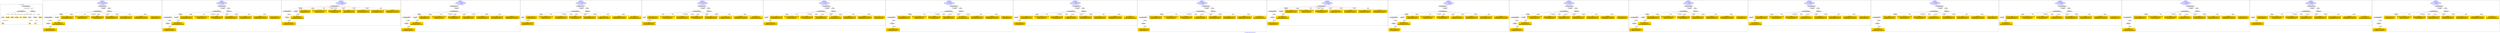 digraph n0 {
fontcolor="blue"
remincross="true"
label="s14-s-california-african-american.json"
subgraph cluster_0 {
label="1-correct model"
n2[style="filled",color="white",fillcolor="lightgray",label="CulturalHeritageObject1"];
n3[style="filled",color="white",fillcolor="lightgray",label="Person1"];
n4[shape="plaintext",style="filled",fillcolor="gold",label="dimensions"];
n5[shape="plaintext",style="filled",fillcolor="gold",label="technique"];
n6[shape="plaintext",style="filled",fillcolor="gold",label="provenance"];
n7[shape="plaintext",style="filled",fillcolor="gold",label="title"];
n8[shape="plaintext",style="filled",fillcolor="gold",label="accessionId"];
n9[style="filled",color="white",fillcolor="lightgray",label="Concept1"];
n10[style="filled",color="white",fillcolor="lightgray",label="Document1"];
n11[shape="plaintext",style="filled",fillcolor="gold",label="artist"];
n12[style="filled",color="white",fillcolor="lightgray",label="EuropeanaAggregation1"];
n13[style="filled",color="white",fillcolor="lightgray",label="WebResource1"];
n14[shape="plaintext",style="filled",fillcolor="gold",label="imageUrl"];
n15[shape="plaintext",style="filled",fillcolor="gold",label="type"];
n16[shape="plaintext",style="filled",fillcolor="gold",label="url"];
}
subgraph cluster_1 {
label="candidate 0\nlink coherence:1.0\nnode coherence:1.0\nconfidence:0.5272317292632968\nmapping score:0.6016698356803581\ncost:13.99973\n-precision:0.5-recall:0.5"
n18[style="filled",color="white",fillcolor="lightgray",label="CulturalHeritageObject1"];
n19[style="filled",color="white",fillcolor="lightgray",label="CulturalHeritageObject2"];
n20[style="filled",color="white",fillcolor="lightgray",label="Document1"];
n21[style="filled",color="white",fillcolor="lightgray",label="Document2"];
n22[style="filled",color="white",fillcolor="lightgray",label="EuropeanaAggregation1"];
n23[style="filled",color="white",fillcolor="lightgray",label="WebResource1"];
n24[shape="plaintext",style="filled",fillcolor="gold",label="artist\n[CulturalHeritageObject,description,0.263]\n[Person,nameOfThePerson,0.255]\n[CulturalHeritageObject,title,0.255]\n[CulturalHeritageObject,provenance,0.227]"];
n25[shape="plaintext",style="filled",fillcolor="gold",label="accessionId\n[CulturalHeritageObject,accessionNumber,0.778]\n[WebResource,classLink,0.219]\n[CulturalHeritageObject,title,0.001]\n[Document,classLink,0.001]"];
n26[shape="plaintext",style="filled",fillcolor="gold",label="imageUrl\n[WebResource,classLink,0.5]\n[Document,classLink,0.487]\n[CulturalHeritageObject,description,0.009]\n[Person,biographicalInformation,0.004]"];
n27[shape="plaintext",style="filled",fillcolor="gold",label="technique\n[CulturalHeritageObject,medium,0.678]\n[CulturalHeritageObject,description,0.145]\n[Person,biographicalInformation,0.096]\n[Concept,prefLabel,0.082]"];
n28[shape="plaintext",style="filled",fillcolor="gold",label="provenance\n[CulturalHeritageObject,provenance,0.704]\n[CulturalHeritageObject,title,0.114]\n[CulturalHeritageObject,description,0.108]\n[Person,biographicalInformation,0.073]"];
n29[shape="plaintext",style="filled",fillcolor="gold",label="title\n[CulturalHeritageObject,description,0.342]\n[CulturalHeritageObject,title,0.314]\n[Person,biographicalInformation,0.233]\n[CulturalHeritageObject,provenance,0.111]"];
n30[shape="plaintext",style="filled",fillcolor="gold",label="type\n[Document,classLink,0.324]\n[CulturalHeritageObject,rightsHolder,0.272]\n[WebResource,classLink,0.247]\n[CulturalHeritageObject,provenance,0.157]"];
n31[shape="plaintext",style="filled",fillcolor="gold",label="url\n[WebResource,classLink,0.52]\n[CulturalHeritageObject,extent,0.244]\n[Document,classLink,0.126]\n[CulturalHeritageObject,title,0.11]"];
n32[shape="plaintext",style="filled",fillcolor="gold",label="dimensions\n[CulturalHeritageObject,extent,0.656]\n[CulturalHeritageObject,accessionNumber,0.163]\n[CulturalHeritageObject,description,0.101]\n[CulturalHeritageObject,provenance,0.08]"];
}
subgraph cluster_2 {
label="candidate 1\nlink coherence:1.0\nnode coherence:1.0\nconfidence:0.5250021651339835\nmapping score:0.6009266476372538\ncost:13.99973\n-precision:0.57-recall:0.57"
n34[style="filled",color="white",fillcolor="lightgray",label="CulturalHeritageObject1"];
n35[style="filled",color="white",fillcolor="lightgray",label="CulturalHeritageObject2"];
n36[style="filled",color="white",fillcolor="lightgray",label="Document1"];
n37[style="filled",color="white",fillcolor="lightgray",label="Document2"];
n38[style="filled",color="white",fillcolor="lightgray",label="EuropeanaAggregation1"];
n39[style="filled",color="white",fillcolor="lightgray",label="WebResource1"];
n40[shape="plaintext",style="filled",fillcolor="gold",label="title\n[CulturalHeritageObject,description,0.342]\n[CulturalHeritageObject,title,0.314]\n[Person,biographicalInformation,0.233]\n[CulturalHeritageObject,provenance,0.111]"];
n41[shape="plaintext",style="filled",fillcolor="gold",label="accessionId\n[CulturalHeritageObject,accessionNumber,0.778]\n[WebResource,classLink,0.219]\n[CulturalHeritageObject,title,0.001]\n[Document,classLink,0.001]"];
n42[shape="plaintext",style="filled",fillcolor="gold",label="imageUrl\n[WebResource,classLink,0.5]\n[Document,classLink,0.487]\n[CulturalHeritageObject,description,0.009]\n[Person,biographicalInformation,0.004]"];
n43[shape="plaintext",style="filled",fillcolor="gold",label="technique\n[CulturalHeritageObject,medium,0.678]\n[CulturalHeritageObject,description,0.145]\n[Person,biographicalInformation,0.096]\n[Concept,prefLabel,0.082]"];
n44[shape="plaintext",style="filled",fillcolor="gold",label="provenance\n[CulturalHeritageObject,provenance,0.704]\n[CulturalHeritageObject,title,0.114]\n[CulturalHeritageObject,description,0.108]\n[Person,biographicalInformation,0.073]"];
n45[shape="plaintext",style="filled",fillcolor="gold",label="artist\n[CulturalHeritageObject,description,0.263]\n[Person,nameOfThePerson,0.255]\n[CulturalHeritageObject,title,0.255]\n[CulturalHeritageObject,provenance,0.227]"];
n46[shape="plaintext",style="filled",fillcolor="gold",label="type\n[Document,classLink,0.324]\n[CulturalHeritageObject,rightsHolder,0.272]\n[WebResource,classLink,0.247]\n[CulturalHeritageObject,provenance,0.157]"];
n47[shape="plaintext",style="filled",fillcolor="gold",label="url\n[WebResource,classLink,0.52]\n[CulturalHeritageObject,extent,0.244]\n[Document,classLink,0.126]\n[CulturalHeritageObject,title,0.11]"];
n48[shape="plaintext",style="filled",fillcolor="gold",label="dimensions\n[CulturalHeritageObject,extent,0.656]\n[CulturalHeritageObject,accessionNumber,0.163]\n[CulturalHeritageObject,description,0.101]\n[CulturalHeritageObject,provenance,0.08]"];
}
subgraph cluster_3 {
label="candidate 10\nlink coherence:1.0\nnode coherence:1.0\nconfidence:0.47861028408525935\nmapping score:0.6039812058061975\ncost:11.99995\n-precision:0.42-recall:0.36"
n50[style="filled",color="white",fillcolor="lightgray",label="CulturalHeritageObject1"];
n51[style="filled",color="white",fillcolor="lightgray",label="CulturalHeritageObject2"];
n52[style="filled",color="white",fillcolor="lightgray",label="Document1"];
n53[style="filled",color="white",fillcolor="lightgray",label="Document2"];
n54[shape="plaintext",style="filled",fillcolor="gold",label="url\n[WebResource,classLink,0.52]\n[CulturalHeritageObject,extent,0.244]\n[Document,classLink,0.126]\n[CulturalHeritageObject,title,0.11]"];
n55[shape="plaintext",style="filled",fillcolor="gold",label="accessionId\n[CulturalHeritageObject,accessionNumber,0.778]\n[WebResource,classLink,0.219]\n[CulturalHeritageObject,title,0.001]\n[Document,classLink,0.001]"];
n56[shape="plaintext",style="filled",fillcolor="gold",label="imageUrl\n[WebResource,classLink,0.5]\n[Document,classLink,0.487]\n[CulturalHeritageObject,description,0.009]\n[Person,biographicalInformation,0.004]"];
n57[shape="plaintext",style="filled",fillcolor="gold",label="technique\n[CulturalHeritageObject,medium,0.678]\n[CulturalHeritageObject,description,0.145]\n[Person,biographicalInformation,0.096]\n[Concept,prefLabel,0.082]"];
n58[shape="plaintext",style="filled",fillcolor="gold",label="artist\n[CulturalHeritageObject,description,0.263]\n[Person,nameOfThePerson,0.255]\n[CulturalHeritageObject,title,0.255]\n[CulturalHeritageObject,provenance,0.227]"];
n59[shape="plaintext",style="filled",fillcolor="gold",label="provenance\n[CulturalHeritageObject,provenance,0.704]\n[CulturalHeritageObject,title,0.114]\n[CulturalHeritageObject,description,0.108]\n[Person,biographicalInformation,0.073]"];
n60[shape="plaintext",style="filled",fillcolor="gold",label="title\n[CulturalHeritageObject,description,0.342]\n[CulturalHeritageObject,title,0.314]\n[Person,biographicalInformation,0.233]\n[CulturalHeritageObject,provenance,0.111]"];
n61[shape="plaintext",style="filled",fillcolor="gold",label="type\n[Document,classLink,0.324]\n[CulturalHeritageObject,rightsHolder,0.272]\n[WebResource,classLink,0.247]\n[CulturalHeritageObject,provenance,0.157]"];
n62[shape="plaintext",style="filled",fillcolor="gold",label="dimensions\n[CulturalHeritageObject,extent,0.656]\n[CulturalHeritageObject,accessionNumber,0.163]\n[CulturalHeritageObject,description,0.101]\n[CulturalHeritageObject,provenance,0.08]"];
}
subgraph cluster_4 {
label="candidate 11\nlink coherence:1.0\nnode coherence:1.0\nconfidence:0.47861028408525935\nmapping score:0.6039812058061975\ncost:12.99984\n-precision:0.46-recall:0.43"
n64[style="filled",color="white",fillcolor="lightgray",label="CulturalHeritageObject1"];
n65[style="filled",color="white",fillcolor="lightgray",label="CulturalHeritageObject2"];
n66[style="filled",color="white",fillcolor="lightgray",label="Document1"];
n67[style="filled",color="white",fillcolor="lightgray",label="Document2"];
n68[style="filled",color="white",fillcolor="lightgray",label="EuropeanaAggregation1"];
n69[shape="plaintext",style="filled",fillcolor="gold",label="url\n[WebResource,classLink,0.52]\n[CulturalHeritageObject,extent,0.244]\n[Document,classLink,0.126]\n[CulturalHeritageObject,title,0.11]"];
n70[shape="plaintext",style="filled",fillcolor="gold",label="accessionId\n[CulturalHeritageObject,accessionNumber,0.778]\n[WebResource,classLink,0.219]\n[CulturalHeritageObject,title,0.001]\n[Document,classLink,0.001]"];
n71[shape="plaintext",style="filled",fillcolor="gold",label="imageUrl\n[WebResource,classLink,0.5]\n[Document,classLink,0.487]\n[CulturalHeritageObject,description,0.009]\n[Person,biographicalInformation,0.004]"];
n72[shape="plaintext",style="filled",fillcolor="gold",label="technique\n[CulturalHeritageObject,medium,0.678]\n[CulturalHeritageObject,description,0.145]\n[Person,biographicalInformation,0.096]\n[Concept,prefLabel,0.082]"];
n73[shape="plaintext",style="filled",fillcolor="gold",label="artist\n[CulturalHeritageObject,description,0.263]\n[Person,nameOfThePerson,0.255]\n[CulturalHeritageObject,title,0.255]\n[CulturalHeritageObject,provenance,0.227]"];
n74[shape="plaintext",style="filled",fillcolor="gold",label="provenance\n[CulturalHeritageObject,provenance,0.704]\n[CulturalHeritageObject,title,0.114]\n[CulturalHeritageObject,description,0.108]\n[Person,biographicalInformation,0.073]"];
n75[shape="plaintext",style="filled",fillcolor="gold",label="title\n[CulturalHeritageObject,description,0.342]\n[CulturalHeritageObject,title,0.314]\n[Person,biographicalInformation,0.233]\n[CulturalHeritageObject,provenance,0.111]"];
n76[shape="plaintext",style="filled",fillcolor="gold",label="type\n[Document,classLink,0.324]\n[CulturalHeritageObject,rightsHolder,0.272]\n[WebResource,classLink,0.247]\n[CulturalHeritageObject,provenance,0.157]"];
n77[shape="plaintext",style="filled",fillcolor="gold",label="dimensions\n[CulturalHeritageObject,extent,0.656]\n[CulturalHeritageObject,accessionNumber,0.163]\n[CulturalHeritageObject,description,0.101]\n[CulturalHeritageObject,provenance,0.08]"];
}
subgraph cluster_5 {
label="candidate 12\nlink coherence:1.0\nnode coherence:1.0\nconfidence:0.477378196915068\nmapping score:0.6035705100828005\ncost:11.99964\n-precision:0.75-recall:0.64"
n79[style="filled",color="white",fillcolor="lightgray",label="CulturalHeritageObject1"];
n80[style="filled",color="white",fillcolor="lightgray",label="Person1"];
n81[style="filled",color="white",fillcolor="lightgray",label="EuropeanaAggregation1"];
n82[style="filled",color="white",fillcolor="lightgray",label="WebResource1"];
n83[shape="plaintext",style="filled",fillcolor="gold",label="url\n[WebResource,classLink,0.52]\n[CulturalHeritageObject,extent,0.244]\n[Document,classLink,0.126]\n[CulturalHeritageObject,title,0.11]"];
n84[shape="plaintext",style="filled",fillcolor="gold",label="artist\n[CulturalHeritageObject,description,0.263]\n[Person,nameOfThePerson,0.255]\n[CulturalHeritageObject,title,0.255]\n[CulturalHeritageObject,provenance,0.227]"];
n85[shape="plaintext",style="filled",fillcolor="gold",label="accessionId\n[CulturalHeritageObject,accessionNumber,0.778]\n[WebResource,classLink,0.219]\n[CulturalHeritageObject,title,0.001]\n[Document,classLink,0.001]"];
n86[shape="plaintext",style="filled",fillcolor="gold",label="provenance\n[CulturalHeritageObject,provenance,0.704]\n[CulturalHeritageObject,title,0.114]\n[CulturalHeritageObject,description,0.108]\n[Person,biographicalInformation,0.073]"];
n87[shape="plaintext",style="filled",fillcolor="gold",label="technique\n[CulturalHeritageObject,medium,0.678]\n[CulturalHeritageObject,description,0.145]\n[Person,biographicalInformation,0.096]\n[Concept,prefLabel,0.082]"];
n88[shape="plaintext",style="filled",fillcolor="gold",label="title\n[CulturalHeritageObject,description,0.342]\n[CulturalHeritageObject,title,0.314]\n[Person,biographicalInformation,0.233]\n[CulturalHeritageObject,provenance,0.111]"];
n89[shape="plaintext",style="filled",fillcolor="gold",label="type\n[Document,classLink,0.324]\n[CulturalHeritageObject,rightsHolder,0.272]\n[WebResource,classLink,0.247]\n[CulturalHeritageObject,provenance,0.157]"];
n90[shape="plaintext",style="filled",fillcolor="gold",label="imageUrl\n[WebResource,classLink,0.5]\n[Document,classLink,0.487]\n[CulturalHeritageObject,description,0.009]\n[Person,biographicalInformation,0.004]"];
n91[shape="plaintext",style="filled",fillcolor="gold",label="dimensions\n[CulturalHeritageObject,extent,0.656]\n[CulturalHeritageObject,accessionNumber,0.163]\n[CulturalHeritageObject,description,0.101]\n[CulturalHeritageObject,provenance,0.08]"];
}
subgraph cluster_6 {
label="candidate 13\nlink coherence:1.0\nnode coherence:1.0\nconfidence:0.477378196915068\nmapping score:0.6035705100828005\ncost:11.99978\n-precision:0.67-recall:0.57"
n93[style="filled",color="white",fillcolor="lightgray",label="CulturalHeritageObject1"];
n94[style="filled",color="white",fillcolor="lightgray",label="Person2"];
n95[style="filled",color="white",fillcolor="lightgray",label="EuropeanaAggregation1"];
n96[style="filled",color="white",fillcolor="lightgray",label="WebResource1"];
n97[shape="plaintext",style="filled",fillcolor="gold",label="url\n[WebResource,classLink,0.52]\n[CulturalHeritageObject,extent,0.244]\n[Document,classLink,0.126]\n[CulturalHeritageObject,title,0.11]"];
n98[shape="plaintext",style="filled",fillcolor="gold",label="accessionId\n[CulturalHeritageObject,accessionNumber,0.778]\n[WebResource,classLink,0.219]\n[CulturalHeritageObject,title,0.001]\n[Document,classLink,0.001]"];
n99[shape="plaintext",style="filled",fillcolor="gold",label="provenance\n[CulturalHeritageObject,provenance,0.704]\n[CulturalHeritageObject,title,0.114]\n[CulturalHeritageObject,description,0.108]\n[Person,biographicalInformation,0.073]"];
n100[shape="plaintext",style="filled",fillcolor="gold",label="technique\n[CulturalHeritageObject,medium,0.678]\n[CulturalHeritageObject,description,0.145]\n[Person,biographicalInformation,0.096]\n[Concept,prefLabel,0.082]"];
n101[shape="plaintext",style="filled",fillcolor="gold",label="artist\n[CulturalHeritageObject,description,0.263]\n[Person,nameOfThePerson,0.255]\n[CulturalHeritageObject,title,0.255]\n[CulturalHeritageObject,provenance,0.227]"];
n102[shape="plaintext",style="filled",fillcolor="gold",label="title\n[CulturalHeritageObject,description,0.342]\n[CulturalHeritageObject,title,0.314]\n[Person,biographicalInformation,0.233]\n[CulturalHeritageObject,provenance,0.111]"];
n103[shape="plaintext",style="filled",fillcolor="gold",label="type\n[Document,classLink,0.324]\n[CulturalHeritageObject,rightsHolder,0.272]\n[WebResource,classLink,0.247]\n[CulturalHeritageObject,provenance,0.157]"];
n104[shape="plaintext",style="filled",fillcolor="gold",label="imageUrl\n[WebResource,classLink,0.5]\n[Document,classLink,0.487]\n[CulturalHeritageObject,description,0.009]\n[Person,biographicalInformation,0.004]"];
n105[shape="plaintext",style="filled",fillcolor="gold",label="dimensions\n[CulturalHeritageObject,extent,0.656]\n[CulturalHeritageObject,accessionNumber,0.163]\n[CulturalHeritageObject,description,0.101]\n[CulturalHeritageObject,provenance,0.08]"];
}
subgraph cluster_7 {
label="candidate 14\nlink coherence:1.0\nnode coherence:1.0\nconfidence:0.46781522046203716\nmapping score:0.6003828512651235\ncost:11.99976\n-precision:0.67-recall:0.57"
n107[style="filled",color="white",fillcolor="lightgray",label="CulturalHeritageObject1"];
n108[style="filled",color="white",fillcolor="lightgray",label="Document1"];
n109[style="filled",color="white",fillcolor="lightgray",label="EuropeanaAggregation1"];
n110[style="filled",color="white",fillcolor="lightgray",label="WebResource1"];
n111[shape="plaintext",style="filled",fillcolor="gold",label="title\n[CulturalHeritageObject,description,0.342]\n[CulturalHeritageObject,title,0.314]\n[Person,biographicalInformation,0.233]\n[CulturalHeritageObject,provenance,0.111]"];
n112[shape="plaintext",style="filled",fillcolor="gold",label="accessionId\n[CulturalHeritageObject,accessionNumber,0.778]\n[WebResource,classLink,0.219]\n[CulturalHeritageObject,title,0.001]\n[Document,classLink,0.001]"];
n113[shape="plaintext",style="filled",fillcolor="gold",label="technique\n[CulturalHeritageObject,medium,0.678]\n[CulturalHeritageObject,description,0.145]\n[Person,biographicalInformation,0.096]\n[Concept,prefLabel,0.082]"];
n114[shape="plaintext",style="filled",fillcolor="gold",label="artist\n[CulturalHeritageObject,description,0.263]\n[Person,nameOfThePerson,0.255]\n[CulturalHeritageObject,title,0.255]\n[CulturalHeritageObject,provenance,0.227]"];
n115[shape="plaintext",style="filled",fillcolor="gold",label="type\n[Document,classLink,0.324]\n[CulturalHeritageObject,rightsHolder,0.272]\n[WebResource,classLink,0.247]\n[CulturalHeritageObject,provenance,0.157]"];
n116[shape="plaintext",style="filled",fillcolor="gold",label="imageUrl\n[WebResource,classLink,0.5]\n[Document,classLink,0.487]\n[CulturalHeritageObject,description,0.009]\n[Person,biographicalInformation,0.004]"];
n117[shape="plaintext",style="filled",fillcolor="gold",label="provenance\n[CulturalHeritageObject,provenance,0.704]\n[CulturalHeritageObject,title,0.114]\n[CulturalHeritageObject,description,0.108]\n[Person,biographicalInformation,0.073]"];
n118[shape="plaintext",style="filled",fillcolor="gold",label="url\n[WebResource,classLink,0.52]\n[CulturalHeritageObject,extent,0.244]\n[Document,classLink,0.126]\n[CulturalHeritageObject,title,0.11]"];
n119[shape="plaintext",style="filled",fillcolor="gold",label="dimensions\n[CulturalHeritageObject,extent,0.656]\n[CulturalHeritageObject,accessionNumber,0.163]\n[CulturalHeritageObject,description,0.101]\n[CulturalHeritageObject,provenance,0.08]"];
}
subgraph cluster_8 {
label="candidate 15\nlink coherence:1.0\nnode coherence:1.0\nconfidence:0.46781522046203716\nmapping score:0.6003828512651235\ncost:12.99975\n-precision:0.54-recall:0.5"
n121[style="filled",color="white",fillcolor="lightgray",label="CulturalHeritageObject1"];
n122[style="filled",color="white",fillcolor="lightgray",label="CulturalHeritageObject2"];
n123[style="filled",color="white",fillcolor="lightgray",label="Document2"];
n124[style="filled",color="white",fillcolor="lightgray",label="EuropeanaAggregation1"];
n125[style="filled",color="white",fillcolor="lightgray",label="WebResource1"];
n126[shape="plaintext",style="filled",fillcolor="gold",label="title\n[CulturalHeritageObject,description,0.342]\n[CulturalHeritageObject,title,0.314]\n[Person,biographicalInformation,0.233]\n[CulturalHeritageObject,provenance,0.111]"];
n127[shape="plaintext",style="filled",fillcolor="gold",label="accessionId\n[CulturalHeritageObject,accessionNumber,0.778]\n[WebResource,classLink,0.219]\n[CulturalHeritageObject,title,0.001]\n[Document,classLink,0.001]"];
n128[shape="plaintext",style="filled",fillcolor="gold",label="technique\n[CulturalHeritageObject,medium,0.678]\n[CulturalHeritageObject,description,0.145]\n[Person,biographicalInformation,0.096]\n[Concept,prefLabel,0.082]"];
n129[shape="plaintext",style="filled",fillcolor="gold",label="artist\n[CulturalHeritageObject,description,0.263]\n[Person,nameOfThePerson,0.255]\n[CulturalHeritageObject,title,0.255]\n[CulturalHeritageObject,provenance,0.227]"];
n130[shape="plaintext",style="filled",fillcolor="gold",label="imageUrl\n[WebResource,classLink,0.5]\n[Document,classLink,0.487]\n[CulturalHeritageObject,description,0.009]\n[Person,biographicalInformation,0.004]"];
n131[shape="plaintext",style="filled",fillcolor="gold",label="provenance\n[CulturalHeritageObject,provenance,0.704]\n[CulturalHeritageObject,title,0.114]\n[CulturalHeritageObject,description,0.108]\n[Person,biographicalInformation,0.073]"];
n132[shape="plaintext",style="filled",fillcolor="gold",label="type\n[Document,classLink,0.324]\n[CulturalHeritageObject,rightsHolder,0.272]\n[WebResource,classLink,0.247]\n[CulturalHeritageObject,provenance,0.157]"];
n133[shape="plaintext",style="filled",fillcolor="gold",label="url\n[WebResource,classLink,0.52]\n[CulturalHeritageObject,extent,0.244]\n[Document,classLink,0.126]\n[CulturalHeritageObject,title,0.11]"];
n134[shape="plaintext",style="filled",fillcolor="gold",label="dimensions\n[CulturalHeritageObject,extent,0.656]\n[CulturalHeritageObject,accessionNumber,0.163]\n[CulturalHeritageObject,description,0.101]\n[CulturalHeritageObject,provenance,0.08]"];
}
subgraph cluster_9 {
label="candidate 16\nlink coherence:1.0\nnode coherence:1.0\nconfidence:0.46637337643125953\nmapping score:0.5999022365881975\ncost:11.99976\n-precision:0.75-recall:0.64"
n136[style="filled",color="white",fillcolor="lightgray",label="CulturalHeritageObject1"];
n137[style="filled",color="white",fillcolor="lightgray",label="Document1"];
n138[style="filled",color="white",fillcolor="lightgray",label="EuropeanaAggregation1"];
n139[style="filled",color="white",fillcolor="lightgray",label="WebResource1"];
n140[shape="plaintext",style="filled",fillcolor="gold",label="artist\n[CulturalHeritageObject,description,0.263]\n[Person,nameOfThePerson,0.255]\n[CulturalHeritageObject,title,0.255]\n[CulturalHeritageObject,provenance,0.227]"];
n141[shape="plaintext",style="filled",fillcolor="gold",label="accessionId\n[CulturalHeritageObject,accessionNumber,0.778]\n[WebResource,classLink,0.219]\n[CulturalHeritageObject,title,0.001]\n[Document,classLink,0.001]"];
n142[shape="plaintext",style="filled",fillcolor="gold",label="url\n[WebResource,classLink,0.52]\n[CulturalHeritageObject,extent,0.244]\n[Document,classLink,0.126]\n[CulturalHeritageObject,title,0.11]"];
n143[shape="plaintext",style="filled",fillcolor="gold",label="technique\n[CulturalHeritageObject,medium,0.678]\n[CulturalHeritageObject,description,0.145]\n[Person,biographicalInformation,0.096]\n[Concept,prefLabel,0.082]"];
n144[shape="plaintext",style="filled",fillcolor="gold",label="type\n[Document,classLink,0.324]\n[CulturalHeritageObject,rightsHolder,0.272]\n[WebResource,classLink,0.247]\n[CulturalHeritageObject,provenance,0.157]"];
n145[shape="plaintext",style="filled",fillcolor="gold",label="provenance\n[CulturalHeritageObject,provenance,0.704]\n[CulturalHeritageObject,title,0.114]\n[CulturalHeritageObject,description,0.108]\n[Person,biographicalInformation,0.073]"];
n146[shape="plaintext",style="filled",fillcolor="gold",label="title\n[CulturalHeritageObject,description,0.342]\n[CulturalHeritageObject,title,0.314]\n[Person,biographicalInformation,0.233]\n[CulturalHeritageObject,provenance,0.111]"];
n147[shape="plaintext",style="filled",fillcolor="gold",label="imageUrl\n[WebResource,classLink,0.5]\n[Document,classLink,0.487]\n[CulturalHeritageObject,description,0.009]\n[Person,biographicalInformation,0.004]"];
n148[shape="plaintext",style="filled",fillcolor="gold",label="dimensions\n[CulturalHeritageObject,extent,0.656]\n[CulturalHeritageObject,accessionNumber,0.163]\n[CulturalHeritageObject,description,0.101]\n[CulturalHeritageObject,provenance,0.08]"];
}
subgraph cluster_10 {
label="candidate 17\nlink coherence:1.0\nnode coherence:1.0\nconfidence:0.46637337643125953\nmapping score:0.5999022365881975\ncost:12.99975\n-precision:0.62-recall:0.57"
n150[style="filled",color="white",fillcolor="lightgray",label="CulturalHeritageObject1"];
n151[style="filled",color="white",fillcolor="lightgray",label="CulturalHeritageObject2"];
n152[style="filled",color="white",fillcolor="lightgray",label="Document2"];
n153[style="filled",color="white",fillcolor="lightgray",label="EuropeanaAggregation1"];
n154[style="filled",color="white",fillcolor="lightgray",label="WebResource1"];
n155[shape="plaintext",style="filled",fillcolor="gold",label="artist\n[CulturalHeritageObject,description,0.263]\n[Person,nameOfThePerson,0.255]\n[CulturalHeritageObject,title,0.255]\n[CulturalHeritageObject,provenance,0.227]"];
n156[shape="plaintext",style="filled",fillcolor="gold",label="accessionId\n[CulturalHeritageObject,accessionNumber,0.778]\n[WebResource,classLink,0.219]\n[CulturalHeritageObject,title,0.001]\n[Document,classLink,0.001]"];
n157[shape="plaintext",style="filled",fillcolor="gold",label="technique\n[CulturalHeritageObject,medium,0.678]\n[CulturalHeritageObject,description,0.145]\n[Person,biographicalInformation,0.096]\n[Concept,prefLabel,0.082]"];
n158[shape="plaintext",style="filled",fillcolor="gold",label="type\n[Document,classLink,0.324]\n[CulturalHeritageObject,rightsHolder,0.272]\n[WebResource,classLink,0.247]\n[CulturalHeritageObject,provenance,0.157]"];
n159[shape="plaintext",style="filled",fillcolor="gold",label="provenance\n[CulturalHeritageObject,provenance,0.704]\n[CulturalHeritageObject,title,0.114]\n[CulturalHeritageObject,description,0.108]\n[Person,biographicalInformation,0.073]"];
n160[shape="plaintext",style="filled",fillcolor="gold",label="title\n[CulturalHeritageObject,description,0.342]\n[CulturalHeritageObject,title,0.314]\n[Person,biographicalInformation,0.233]\n[CulturalHeritageObject,provenance,0.111]"];
n161[shape="plaintext",style="filled",fillcolor="gold",label="url\n[WebResource,classLink,0.52]\n[CulturalHeritageObject,extent,0.244]\n[Document,classLink,0.126]\n[CulturalHeritageObject,title,0.11]"];
n162[shape="plaintext",style="filled",fillcolor="gold",label="imageUrl\n[WebResource,classLink,0.5]\n[Document,classLink,0.487]\n[CulturalHeritageObject,description,0.009]\n[Person,biographicalInformation,0.004]"];
n163[shape="plaintext",style="filled",fillcolor="gold",label="dimensions\n[CulturalHeritageObject,extent,0.656]\n[CulturalHeritageObject,accessionNumber,0.163]\n[CulturalHeritageObject,description,0.101]\n[CulturalHeritageObject,provenance,0.08]"];
}
subgraph cluster_11 {
label="candidate 18\nlink coherence:1.0\nnode coherence:1.0\nconfidence:0.4649276816601421\nmapping score:0.5994203383311584\ncost:11.99995\n-precision:0.42-recall:0.36"
n165[style="filled",color="white",fillcolor="lightgray",label="CulturalHeritageObject1"];
n166[style="filled",color="white",fillcolor="lightgray",label="CulturalHeritageObject2"];
n167[style="filled",color="white",fillcolor="lightgray",label="Document1"];
n168[style="filled",color="white",fillcolor="lightgray",label="Document2"];
n169[shape="plaintext",style="filled",fillcolor="gold",label="artist\n[CulturalHeritageObject,description,0.263]\n[Person,nameOfThePerson,0.255]\n[CulturalHeritageObject,title,0.255]\n[CulturalHeritageObject,provenance,0.227]"];
n170[shape="plaintext",style="filled",fillcolor="gold",label="accessionId\n[CulturalHeritageObject,accessionNumber,0.778]\n[WebResource,classLink,0.219]\n[CulturalHeritageObject,title,0.001]\n[Document,classLink,0.001]"];
n171[shape="plaintext",style="filled",fillcolor="gold",label="imageUrl\n[WebResource,classLink,0.5]\n[Document,classLink,0.487]\n[CulturalHeritageObject,description,0.009]\n[Person,biographicalInformation,0.004]"];
n172[shape="plaintext",style="filled",fillcolor="gold",label="technique\n[CulturalHeritageObject,medium,0.678]\n[CulturalHeritageObject,description,0.145]\n[Person,biographicalInformation,0.096]\n[Concept,prefLabel,0.082]"];
n173[shape="plaintext",style="filled",fillcolor="gold",label="type\n[Document,classLink,0.324]\n[CulturalHeritageObject,rightsHolder,0.272]\n[WebResource,classLink,0.247]\n[CulturalHeritageObject,provenance,0.157]"];
n174[shape="plaintext",style="filled",fillcolor="gold",label="provenance\n[CulturalHeritageObject,provenance,0.704]\n[CulturalHeritageObject,title,0.114]\n[CulturalHeritageObject,description,0.108]\n[Person,biographicalInformation,0.073]"];
n175[shape="plaintext",style="filled",fillcolor="gold",label="title\n[CulturalHeritageObject,description,0.342]\n[CulturalHeritageObject,title,0.314]\n[Person,biographicalInformation,0.233]\n[CulturalHeritageObject,provenance,0.111]"];
n176[shape="plaintext",style="filled",fillcolor="gold",label="url\n[WebResource,classLink,0.52]\n[CulturalHeritageObject,extent,0.244]\n[Document,classLink,0.126]\n[CulturalHeritageObject,title,0.11]"];
n177[shape="plaintext",style="filled",fillcolor="gold",label="dimensions\n[CulturalHeritageObject,extent,0.656]\n[CulturalHeritageObject,accessionNumber,0.163]\n[CulturalHeritageObject,description,0.101]\n[CulturalHeritageObject,provenance,0.08]"];
}
subgraph cluster_12 {
label="candidate 19\nlink coherence:1.0\nnode coherence:1.0\nconfidence:0.4649276816601421\nmapping score:0.5994203383311584\ncost:12.99984\n-precision:0.46-recall:0.43"
n179[style="filled",color="white",fillcolor="lightgray",label="CulturalHeritageObject1"];
n180[style="filled",color="white",fillcolor="lightgray",label="CulturalHeritageObject2"];
n181[style="filled",color="white",fillcolor="lightgray",label="Document1"];
n182[style="filled",color="white",fillcolor="lightgray",label="Document2"];
n183[style="filled",color="white",fillcolor="lightgray",label="EuropeanaAggregation1"];
n184[shape="plaintext",style="filled",fillcolor="gold",label="artist\n[CulturalHeritageObject,description,0.263]\n[Person,nameOfThePerson,0.255]\n[CulturalHeritageObject,title,0.255]\n[CulturalHeritageObject,provenance,0.227]"];
n185[shape="plaintext",style="filled",fillcolor="gold",label="accessionId\n[CulturalHeritageObject,accessionNumber,0.778]\n[WebResource,classLink,0.219]\n[CulturalHeritageObject,title,0.001]\n[Document,classLink,0.001]"];
n186[shape="plaintext",style="filled",fillcolor="gold",label="imageUrl\n[WebResource,classLink,0.5]\n[Document,classLink,0.487]\n[CulturalHeritageObject,description,0.009]\n[Person,biographicalInformation,0.004]"];
n187[shape="plaintext",style="filled",fillcolor="gold",label="technique\n[CulturalHeritageObject,medium,0.678]\n[CulturalHeritageObject,description,0.145]\n[Person,biographicalInformation,0.096]\n[Concept,prefLabel,0.082]"];
n188[shape="plaintext",style="filled",fillcolor="gold",label="type\n[Document,classLink,0.324]\n[CulturalHeritageObject,rightsHolder,0.272]\n[WebResource,classLink,0.247]\n[CulturalHeritageObject,provenance,0.157]"];
n189[shape="plaintext",style="filled",fillcolor="gold",label="provenance\n[CulturalHeritageObject,provenance,0.704]\n[CulturalHeritageObject,title,0.114]\n[CulturalHeritageObject,description,0.108]\n[Person,biographicalInformation,0.073]"];
n190[shape="plaintext",style="filled",fillcolor="gold",label="title\n[CulturalHeritageObject,description,0.342]\n[CulturalHeritageObject,title,0.314]\n[Person,biographicalInformation,0.233]\n[CulturalHeritageObject,provenance,0.111]"];
n191[shape="plaintext",style="filled",fillcolor="gold",label="url\n[WebResource,classLink,0.52]\n[CulturalHeritageObject,extent,0.244]\n[Document,classLink,0.126]\n[CulturalHeritageObject,title,0.11]"];
n192[shape="plaintext",style="filled",fillcolor="gold",label="dimensions\n[CulturalHeritageObject,extent,0.656]\n[CulturalHeritageObject,accessionNumber,0.163]\n[CulturalHeritageObject,description,0.101]\n[CulturalHeritageObject,provenance,0.08]"];
}
subgraph cluster_13 {
label="candidate 2\nlink coherence:1.0\nnode coherence:1.0\nconfidence:0.5241125229262052\nmapping score:0.6006301002346609\ncost:13.99973\n-precision:0.5-recall:0.5"
n194[style="filled",color="white",fillcolor="lightgray",label="CulturalHeritageObject1"];
n195[style="filled",color="white",fillcolor="lightgray",label="CulturalHeritageObject2"];
n196[style="filled",color="white",fillcolor="lightgray",label="Document1"];
n197[style="filled",color="white",fillcolor="lightgray",label="Document2"];
n198[style="filled",color="white",fillcolor="lightgray",label="EuropeanaAggregation1"];
n199[style="filled",color="white",fillcolor="lightgray",label="WebResource1"];
n200[shape="plaintext",style="filled",fillcolor="gold",label="accessionId\n[CulturalHeritageObject,accessionNumber,0.778]\n[WebResource,classLink,0.219]\n[CulturalHeritageObject,title,0.001]\n[Document,classLink,0.001]"];
n201[shape="plaintext",style="filled",fillcolor="gold",label="imageUrl\n[WebResource,classLink,0.5]\n[Document,classLink,0.487]\n[CulturalHeritageObject,description,0.009]\n[Person,biographicalInformation,0.004]"];
n202[shape="plaintext",style="filled",fillcolor="gold",label="technique\n[CulturalHeritageObject,medium,0.678]\n[CulturalHeritageObject,description,0.145]\n[Person,biographicalInformation,0.096]\n[Concept,prefLabel,0.082]"];
n203[shape="plaintext",style="filled",fillcolor="gold",label="artist\n[CulturalHeritageObject,description,0.263]\n[Person,nameOfThePerson,0.255]\n[CulturalHeritageObject,title,0.255]\n[CulturalHeritageObject,provenance,0.227]"];
n204[shape="plaintext",style="filled",fillcolor="gold",label="provenance\n[CulturalHeritageObject,provenance,0.704]\n[CulturalHeritageObject,title,0.114]\n[CulturalHeritageObject,description,0.108]\n[Person,biographicalInformation,0.073]"];
n205[shape="plaintext",style="filled",fillcolor="gold",label="title\n[CulturalHeritageObject,description,0.342]\n[CulturalHeritageObject,title,0.314]\n[Person,biographicalInformation,0.233]\n[CulturalHeritageObject,provenance,0.111]"];
n206[shape="plaintext",style="filled",fillcolor="gold",label="type\n[Document,classLink,0.324]\n[CulturalHeritageObject,rightsHolder,0.272]\n[WebResource,classLink,0.247]\n[CulturalHeritageObject,provenance,0.157]"];
n207[shape="plaintext",style="filled",fillcolor="gold",label="url\n[WebResource,classLink,0.52]\n[CulturalHeritageObject,extent,0.244]\n[Document,classLink,0.126]\n[CulturalHeritageObject,title,0.11]"];
n208[shape="plaintext",style="filled",fillcolor="gold",label="dimensions\n[CulturalHeritageObject,extent,0.656]\n[CulturalHeritageObject,accessionNumber,0.163]\n[CulturalHeritageObject,description,0.101]\n[CulturalHeritageObject,provenance,0.08]"];
}
subgraph cluster_14 {
label="candidate 3\nlink coherence:1.0\nnode coherence:1.0\nconfidence:0.521000682158989\nmapping score:0.5995928199789223\ncost:13.99973\n-precision:0.57-recall:0.57"
n210[style="filled",color="white",fillcolor="lightgray",label="CulturalHeritageObject1"];
n211[style="filled",color="white",fillcolor="lightgray",label="CulturalHeritageObject2"];
n212[style="filled",color="white",fillcolor="lightgray",label="Document1"];
n213[style="filled",color="white",fillcolor="lightgray",label="Document2"];
n214[style="filled",color="white",fillcolor="lightgray",label="EuropeanaAggregation1"];
n215[style="filled",color="white",fillcolor="lightgray",label="WebResource1"];
n216[shape="plaintext",style="filled",fillcolor="gold",label="title\n[CulturalHeritageObject,description,0.342]\n[CulturalHeritageObject,title,0.314]\n[Person,biographicalInformation,0.233]\n[CulturalHeritageObject,provenance,0.111]"];
n217[shape="plaintext",style="filled",fillcolor="gold",label="accessionId\n[CulturalHeritageObject,accessionNumber,0.778]\n[WebResource,classLink,0.219]\n[CulturalHeritageObject,title,0.001]\n[Document,classLink,0.001]"];
n218[shape="plaintext",style="filled",fillcolor="gold",label="imageUrl\n[WebResource,classLink,0.5]\n[Document,classLink,0.487]\n[CulturalHeritageObject,description,0.009]\n[Person,biographicalInformation,0.004]"];
n219[shape="plaintext",style="filled",fillcolor="gold",label="technique\n[CulturalHeritageObject,medium,0.678]\n[CulturalHeritageObject,description,0.145]\n[Person,biographicalInformation,0.096]\n[Concept,prefLabel,0.082]"];
n220[shape="plaintext",style="filled",fillcolor="gold",label="artist\n[CulturalHeritageObject,description,0.263]\n[Person,nameOfThePerson,0.255]\n[CulturalHeritageObject,title,0.255]\n[CulturalHeritageObject,provenance,0.227]"];
n221[shape="plaintext",style="filled",fillcolor="gold",label="provenance\n[CulturalHeritageObject,provenance,0.704]\n[CulturalHeritageObject,title,0.114]\n[CulturalHeritageObject,description,0.108]\n[Person,biographicalInformation,0.073]"];
n222[shape="plaintext",style="filled",fillcolor="gold",label="type\n[Document,classLink,0.324]\n[CulturalHeritageObject,rightsHolder,0.272]\n[WebResource,classLink,0.247]\n[CulturalHeritageObject,provenance,0.157]"];
n223[shape="plaintext",style="filled",fillcolor="gold",label="url\n[WebResource,classLink,0.52]\n[CulturalHeritageObject,extent,0.244]\n[Document,classLink,0.126]\n[CulturalHeritageObject,title,0.11]"];
n224[shape="plaintext",style="filled",fillcolor="gold",label="dimensions\n[CulturalHeritageObject,extent,0.656]\n[CulturalHeritageObject,accessionNumber,0.163]\n[CulturalHeritageObject,description,0.101]\n[CulturalHeritageObject,provenance,0.08]"];
}
subgraph cluster_15 {
label="candidate 4\nlink coherence:1.0\nnode coherence:1.0\nconfidence:0.5086764696893468\nmapping score:0.6140032676742267\ncost:11.99976\n-precision:0.58-recall:0.5"
n226[style="filled",color="white",fillcolor="lightgray",label="CulturalHeritageObject1"];
n227[style="filled",color="white",fillcolor="lightgray",label="Document1"];
n228[style="filled",color="white",fillcolor="lightgray",label="EuropeanaAggregation1"];
n229[style="filled",color="white",fillcolor="lightgray",label="WebResource1"];
n230[shape="plaintext",style="filled",fillcolor="gold",label="artist\n[CulturalHeritageObject,description,0.263]\n[Person,nameOfThePerson,0.255]\n[CulturalHeritageObject,title,0.255]\n[CulturalHeritageObject,provenance,0.227]"];
n231[shape="plaintext",style="filled",fillcolor="gold",label="accessionId\n[CulturalHeritageObject,accessionNumber,0.778]\n[WebResource,classLink,0.219]\n[CulturalHeritageObject,title,0.001]\n[Document,classLink,0.001]"];
n232[shape="plaintext",style="filled",fillcolor="gold",label="imageUrl\n[WebResource,classLink,0.5]\n[Document,classLink,0.487]\n[CulturalHeritageObject,description,0.009]\n[Person,biographicalInformation,0.004]"];
n233[shape="plaintext",style="filled",fillcolor="gold",label="technique\n[CulturalHeritageObject,medium,0.678]\n[CulturalHeritageObject,description,0.145]\n[Person,biographicalInformation,0.096]\n[Concept,prefLabel,0.082]"];
n234[shape="plaintext",style="filled",fillcolor="gold",label="type\n[Document,classLink,0.324]\n[CulturalHeritageObject,rightsHolder,0.272]\n[WebResource,classLink,0.247]\n[CulturalHeritageObject,provenance,0.157]"];
n235[shape="plaintext",style="filled",fillcolor="gold",label="provenance\n[CulturalHeritageObject,provenance,0.704]\n[CulturalHeritageObject,title,0.114]\n[CulturalHeritageObject,description,0.108]\n[Person,biographicalInformation,0.073]"];
n236[shape="plaintext",style="filled",fillcolor="gold",label="title\n[CulturalHeritageObject,description,0.342]\n[CulturalHeritageObject,title,0.314]\n[Person,biographicalInformation,0.233]\n[CulturalHeritageObject,provenance,0.111]"];
n237[shape="plaintext",style="filled",fillcolor="gold",label="url\n[WebResource,classLink,0.52]\n[CulturalHeritageObject,extent,0.244]\n[Document,classLink,0.126]\n[CulturalHeritageObject,title,0.11]"];
n238[shape="plaintext",style="filled",fillcolor="gold",label="dimensions\n[CulturalHeritageObject,extent,0.656]\n[CulturalHeritageObject,accessionNumber,0.163]\n[CulturalHeritageObject,description,0.101]\n[CulturalHeritageObject,provenance,0.08]"];
}
subgraph cluster_16 {
label="candidate 5\nlink coherence:1.0\nnode coherence:1.0\nconfidence:0.5086764696893468\nmapping score:0.6140032676742267\ncost:12.99975\n-precision:0.46-recall:0.43"
n240[style="filled",color="white",fillcolor="lightgray",label="CulturalHeritageObject1"];
n241[style="filled",color="white",fillcolor="lightgray",label="CulturalHeritageObject2"];
n242[style="filled",color="white",fillcolor="lightgray",label="Document2"];
n243[style="filled",color="white",fillcolor="lightgray",label="EuropeanaAggregation1"];
n244[style="filled",color="white",fillcolor="lightgray",label="WebResource1"];
n245[shape="plaintext",style="filled",fillcolor="gold",label="artist\n[CulturalHeritageObject,description,0.263]\n[Person,nameOfThePerson,0.255]\n[CulturalHeritageObject,title,0.255]\n[CulturalHeritageObject,provenance,0.227]"];
n246[shape="plaintext",style="filled",fillcolor="gold",label="accessionId\n[CulturalHeritageObject,accessionNumber,0.778]\n[WebResource,classLink,0.219]\n[CulturalHeritageObject,title,0.001]\n[Document,classLink,0.001]"];
n247[shape="plaintext",style="filled",fillcolor="gold",label="technique\n[CulturalHeritageObject,medium,0.678]\n[CulturalHeritageObject,description,0.145]\n[Person,biographicalInformation,0.096]\n[Concept,prefLabel,0.082]"];
n248[shape="plaintext",style="filled",fillcolor="gold",label="type\n[Document,classLink,0.324]\n[CulturalHeritageObject,rightsHolder,0.272]\n[WebResource,classLink,0.247]\n[CulturalHeritageObject,provenance,0.157]"];
n249[shape="plaintext",style="filled",fillcolor="gold",label="provenance\n[CulturalHeritageObject,provenance,0.704]\n[CulturalHeritageObject,title,0.114]\n[CulturalHeritageObject,description,0.108]\n[Person,biographicalInformation,0.073]"];
n250[shape="plaintext",style="filled",fillcolor="gold",label="title\n[CulturalHeritageObject,description,0.342]\n[CulturalHeritageObject,title,0.314]\n[Person,biographicalInformation,0.233]\n[CulturalHeritageObject,provenance,0.111]"];
n251[shape="plaintext",style="filled",fillcolor="gold",label="imageUrl\n[WebResource,classLink,0.5]\n[Document,classLink,0.487]\n[CulturalHeritageObject,description,0.009]\n[Person,biographicalInformation,0.004]"];
n252[shape="plaintext",style="filled",fillcolor="gold",label="url\n[WebResource,classLink,0.52]\n[CulturalHeritageObject,extent,0.244]\n[Document,classLink,0.126]\n[CulturalHeritageObject,title,0.11]"];
n253[shape="plaintext",style="filled",fillcolor="gold",label="dimensions\n[CulturalHeritageObject,extent,0.656]\n[CulturalHeritageObject,accessionNumber,0.163]\n[CulturalHeritageObject,description,0.101]\n[CulturalHeritageObject,provenance,0.08]"];
}
subgraph cluster_17 {
label="candidate 6\nlink coherence:1.0\nnode coherence:1.0\nconfidence:0.5064469055600335\nmapping score:0.6132600796311223\ncost:11.99976\n-precision:0.67-recall:0.57"
n255[style="filled",color="white",fillcolor="lightgray",label="CulturalHeritageObject1"];
n256[style="filled",color="white",fillcolor="lightgray",label="Document1"];
n257[style="filled",color="white",fillcolor="lightgray",label="EuropeanaAggregation1"];
n258[style="filled",color="white",fillcolor="lightgray",label="WebResource1"];
n259[shape="plaintext",style="filled",fillcolor="gold",label="title\n[CulturalHeritageObject,description,0.342]\n[CulturalHeritageObject,title,0.314]\n[Person,biographicalInformation,0.233]\n[CulturalHeritageObject,provenance,0.111]"];
n260[shape="plaintext",style="filled",fillcolor="gold",label="accessionId\n[CulturalHeritageObject,accessionNumber,0.778]\n[WebResource,classLink,0.219]\n[CulturalHeritageObject,title,0.001]\n[Document,classLink,0.001]"];
n261[shape="plaintext",style="filled",fillcolor="gold",label="imageUrl\n[WebResource,classLink,0.5]\n[Document,classLink,0.487]\n[CulturalHeritageObject,description,0.009]\n[Person,biographicalInformation,0.004]"];
n262[shape="plaintext",style="filled",fillcolor="gold",label="technique\n[CulturalHeritageObject,medium,0.678]\n[CulturalHeritageObject,description,0.145]\n[Person,biographicalInformation,0.096]\n[Concept,prefLabel,0.082]"];
n263[shape="plaintext",style="filled",fillcolor="gold",label="type\n[Document,classLink,0.324]\n[CulturalHeritageObject,rightsHolder,0.272]\n[WebResource,classLink,0.247]\n[CulturalHeritageObject,provenance,0.157]"];
n264[shape="plaintext",style="filled",fillcolor="gold",label="provenance\n[CulturalHeritageObject,provenance,0.704]\n[CulturalHeritageObject,title,0.114]\n[CulturalHeritageObject,description,0.108]\n[Person,biographicalInformation,0.073]"];
n265[shape="plaintext",style="filled",fillcolor="gold",label="artist\n[CulturalHeritageObject,description,0.263]\n[Person,nameOfThePerson,0.255]\n[CulturalHeritageObject,title,0.255]\n[CulturalHeritageObject,provenance,0.227]"];
n266[shape="plaintext",style="filled",fillcolor="gold",label="url\n[WebResource,classLink,0.52]\n[CulturalHeritageObject,extent,0.244]\n[Document,classLink,0.126]\n[CulturalHeritageObject,title,0.11]"];
n267[shape="plaintext",style="filled",fillcolor="gold",label="dimensions\n[CulturalHeritageObject,extent,0.656]\n[CulturalHeritageObject,accessionNumber,0.163]\n[CulturalHeritageObject,description,0.101]\n[CulturalHeritageObject,provenance,0.08]"];
}
subgraph cluster_18 {
label="candidate 7\nlink coherence:1.0\nnode coherence:1.0\nconfidence:0.5064469055600335\nmapping score:0.6132600796311223\ncost:12.99975\n-precision:0.54-recall:0.5"
n269[style="filled",color="white",fillcolor="lightgray",label="CulturalHeritageObject1"];
n270[style="filled",color="white",fillcolor="lightgray",label="CulturalHeritageObject2"];
n271[style="filled",color="white",fillcolor="lightgray",label="Document2"];
n272[style="filled",color="white",fillcolor="lightgray",label="EuropeanaAggregation1"];
n273[style="filled",color="white",fillcolor="lightgray",label="WebResource1"];
n274[shape="plaintext",style="filled",fillcolor="gold",label="title\n[CulturalHeritageObject,description,0.342]\n[CulturalHeritageObject,title,0.314]\n[Person,biographicalInformation,0.233]\n[CulturalHeritageObject,provenance,0.111]"];
n275[shape="plaintext",style="filled",fillcolor="gold",label="accessionId\n[CulturalHeritageObject,accessionNumber,0.778]\n[WebResource,classLink,0.219]\n[CulturalHeritageObject,title,0.001]\n[Document,classLink,0.001]"];
n276[shape="plaintext",style="filled",fillcolor="gold",label="technique\n[CulturalHeritageObject,medium,0.678]\n[CulturalHeritageObject,description,0.145]\n[Person,biographicalInformation,0.096]\n[Concept,prefLabel,0.082]"];
n277[shape="plaintext",style="filled",fillcolor="gold",label="type\n[Document,classLink,0.324]\n[CulturalHeritageObject,rightsHolder,0.272]\n[WebResource,classLink,0.247]\n[CulturalHeritageObject,provenance,0.157]"];
n278[shape="plaintext",style="filled",fillcolor="gold",label="provenance\n[CulturalHeritageObject,provenance,0.704]\n[CulturalHeritageObject,title,0.114]\n[CulturalHeritageObject,description,0.108]\n[Person,biographicalInformation,0.073]"];
n279[shape="plaintext",style="filled",fillcolor="gold",label="artist\n[CulturalHeritageObject,description,0.263]\n[Person,nameOfThePerson,0.255]\n[CulturalHeritageObject,title,0.255]\n[CulturalHeritageObject,provenance,0.227]"];
n280[shape="plaintext",style="filled",fillcolor="gold",label="imageUrl\n[WebResource,classLink,0.5]\n[Document,classLink,0.487]\n[CulturalHeritageObject,description,0.009]\n[Person,biographicalInformation,0.004]"];
n281[shape="plaintext",style="filled",fillcolor="gold",label="url\n[WebResource,classLink,0.52]\n[CulturalHeritageObject,extent,0.244]\n[Document,classLink,0.126]\n[CulturalHeritageObject,title,0.11]"];
n282[shape="plaintext",style="filled",fillcolor="gold",label="dimensions\n[CulturalHeritageObject,extent,0.656]\n[CulturalHeritageObject,accessionNumber,0.163]\n[CulturalHeritageObject,description,0.101]\n[CulturalHeritageObject,provenance,0.08]"];
}
subgraph cluster_19 {
label="candidate 8\nlink coherence:1.0\nnode coherence:1.0\nconfidence:0.48005597885637674\nmapping score:0.6044631040632367\ncost:11.99976\n-precision:0.67-recall:0.57"
n284[style="filled",color="white",fillcolor="lightgray",label="CulturalHeritageObject1"];
n285[style="filled",color="white",fillcolor="lightgray",label="Document1"];
n286[style="filled",color="white",fillcolor="lightgray",label="EuropeanaAggregation1"];
n287[style="filled",color="white",fillcolor="lightgray",label="WebResource1"];
n288[shape="plaintext",style="filled",fillcolor="gold",label="url\n[WebResource,classLink,0.52]\n[CulturalHeritageObject,extent,0.244]\n[Document,classLink,0.126]\n[CulturalHeritageObject,title,0.11]"];
n289[shape="plaintext",style="filled",fillcolor="gold",label="accessionId\n[CulturalHeritageObject,accessionNumber,0.778]\n[WebResource,classLink,0.219]\n[CulturalHeritageObject,title,0.001]\n[Document,classLink,0.001]"];
n290[shape="plaintext",style="filled",fillcolor="gold",label="technique\n[CulturalHeritageObject,medium,0.678]\n[CulturalHeritageObject,description,0.145]\n[Person,biographicalInformation,0.096]\n[Concept,prefLabel,0.082]"];
n291[shape="plaintext",style="filled",fillcolor="gold",label="artist\n[CulturalHeritageObject,description,0.263]\n[Person,nameOfThePerson,0.255]\n[CulturalHeritageObject,title,0.255]\n[CulturalHeritageObject,provenance,0.227]"];
n292[shape="plaintext",style="filled",fillcolor="gold",label="type\n[Document,classLink,0.324]\n[CulturalHeritageObject,rightsHolder,0.272]\n[WebResource,classLink,0.247]\n[CulturalHeritageObject,provenance,0.157]"];
n293[shape="plaintext",style="filled",fillcolor="gold",label="provenance\n[CulturalHeritageObject,provenance,0.704]\n[CulturalHeritageObject,title,0.114]\n[CulturalHeritageObject,description,0.108]\n[Person,biographicalInformation,0.073]"];
n294[shape="plaintext",style="filled",fillcolor="gold",label="title\n[CulturalHeritageObject,description,0.342]\n[CulturalHeritageObject,title,0.314]\n[Person,biographicalInformation,0.233]\n[CulturalHeritageObject,provenance,0.111]"];
n295[shape="plaintext",style="filled",fillcolor="gold",label="imageUrl\n[WebResource,classLink,0.5]\n[Document,classLink,0.487]\n[CulturalHeritageObject,description,0.009]\n[Person,biographicalInformation,0.004]"];
n296[shape="plaintext",style="filled",fillcolor="gold",label="dimensions\n[CulturalHeritageObject,extent,0.656]\n[CulturalHeritageObject,accessionNumber,0.163]\n[CulturalHeritageObject,description,0.101]\n[CulturalHeritageObject,provenance,0.08]"];
}
subgraph cluster_20 {
label="candidate 9\nlink coherence:1.0\nnode coherence:1.0\nconfidence:0.48005597885637674\nmapping score:0.6044631040632367\ncost:12.99975\n-precision:0.54-recall:0.5"
n298[style="filled",color="white",fillcolor="lightgray",label="CulturalHeritageObject1"];
n299[style="filled",color="white",fillcolor="lightgray",label="CulturalHeritageObject2"];
n300[style="filled",color="white",fillcolor="lightgray",label="Document2"];
n301[style="filled",color="white",fillcolor="lightgray",label="EuropeanaAggregation1"];
n302[style="filled",color="white",fillcolor="lightgray",label="WebResource1"];
n303[shape="plaintext",style="filled",fillcolor="gold",label="url\n[WebResource,classLink,0.52]\n[CulturalHeritageObject,extent,0.244]\n[Document,classLink,0.126]\n[CulturalHeritageObject,title,0.11]"];
n304[shape="plaintext",style="filled",fillcolor="gold",label="accessionId\n[CulturalHeritageObject,accessionNumber,0.778]\n[WebResource,classLink,0.219]\n[CulturalHeritageObject,title,0.001]\n[Document,classLink,0.001]"];
n305[shape="plaintext",style="filled",fillcolor="gold",label="technique\n[CulturalHeritageObject,medium,0.678]\n[CulturalHeritageObject,description,0.145]\n[Person,biographicalInformation,0.096]\n[Concept,prefLabel,0.082]"];
n306[shape="plaintext",style="filled",fillcolor="gold",label="artist\n[CulturalHeritageObject,description,0.263]\n[Person,nameOfThePerson,0.255]\n[CulturalHeritageObject,title,0.255]\n[CulturalHeritageObject,provenance,0.227]"];
n307[shape="plaintext",style="filled",fillcolor="gold",label="provenance\n[CulturalHeritageObject,provenance,0.704]\n[CulturalHeritageObject,title,0.114]\n[CulturalHeritageObject,description,0.108]\n[Person,biographicalInformation,0.073]"];
n308[shape="plaintext",style="filled",fillcolor="gold",label="title\n[CulturalHeritageObject,description,0.342]\n[CulturalHeritageObject,title,0.314]\n[Person,biographicalInformation,0.233]\n[CulturalHeritageObject,provenance,0.111]"];
n309[shape="plaintext",style="filled",fillcolor="gold",label="type\n[Document,classLink,0.324]\n[CulturalHeritageObject,rightsHolder,0.272]\n[WebResource,classLink,0.247]\n[CulturalHeritageObject,provenance,0.157]"];
n310[shape="plaintext",style="filled",fillcolor="gold",label="imageUrl\n[WebResource,classLink,0.5]\n[Document,classLink,0.487]\n[CulturalHeritageObject,description,0.009]\n[Person,biographicalInformation,0.004]"];
n311[shape="plaintext",style="filled",fillcolor="gold",label="dimensions\n[CulturalHeritageObject,extent,0.656]\n[CulturalHeritageObject,accessionNumber,0.163]\n[CulturalHeritageObject,description,0.101]\n[CulturalHeritageObject,provenance,0.08]"];
}
n2 -> n3[color="brown",fontcolor="black",label="creator"]
n2 -> n4[color="brown",fontcolor="black",label="extent"]
n2 -> n5[color="brown",fontcolor="black",label="medium"]
n2 -> n6[color="brown",fontcolor="black",label="provenance"]
n2 -> n7[color="brown",fontcolor="black",label="title"]
n2 -> n8[color="brown",fontcolor="black",label="accessionNumber"]
n2 -> n9[color="brown",fontcolor="black",label="hasType"]
n2 -> n10[color="brown",fontcolor="black",label="page"]
n3 -> n11[color="brown",fontcolor="black",label="nameOfThePerson"]
n12 -> n2[color="brown",fontcolor="black",label="aggregatedCHO"]
n12 -> n13[color="brown",fontcolor="black",label="hasView"]
n13 -> n14[color="brown",fontcolor="black",label="classLink"]
n9 -> n15[color="brown",fontcolor="black",label="prefLabel"]
n10 -> n16[color="brown",fontcolor="black",label="classLink"]
n18 -> n19[color="brown",fontcolor="black",label="isRelatedTo\nw=0.99998"]
n18 -> n20[color="brown",fontcolor="black",label="page\nw=0.99998"]
n19 -> n21[color="brown",fontcolor="black",label="page\nw=0.99999"]
n22 -> n18[color="brown",fontcolor="black",label="aggregatedCHO\nw=0.99989"]
n22 -> n23[color="brown",fontcolor="black",label="hasView\nw=0.99989"]
n18 -> n24[color="brown",fontcolor="black",label="title\nw=1.0"]
n18 -> n25[color="brown",fontcolor="black",label="accessionNumber\nw=1.0"]
n20 -> n26[color="brown",fontcolor="black",label="classLink\nw=1.0"]
n18 -> n27[color="brown",fontcolor="black",label="medium\nw=1.0"]
n18 -> n28[color="brown",fontcolor="black",label="provenance\nw=1.0"]
n18 -> n29[color="brown",fontcolor="black",label="description\nw=1.0"]
n21 -> n30[color="brown",fontcolor="black",label="classLink\nw=1.0"]
n23 -> n31[color="brown",fontcolor="black",label="classLink\nw=1.0"]
n18 -> n32[color="brown",fontcolor="black",label="extent\nw=1.0"]
n34 -> n35[color="brown",fontcolor="black",label="isRelatedTo\nw=0.99998"]
n34 -> n36[color="brown",fontcolor="black",label="page\nw=0.99998"]
n35 -> n37[color="brown",fontcolor="black",label="page\nw=0.99999"]
n38 -> n34[color="brown",fontcolor="black",label="aggregatedCHO\nw=0.99989"]
n38 -> n39[color="brown",fontcolor="black",label="hasView\nw=0.99989"]
n34 -> n40[color="brown",fontcolor="black",label="title\nw=1.0"]
n34 -> n41[color="brown",fontcolor="black",label="accessionNumber\nw=1.0"]
n36 -> n42[color="brown",fontcolor="black",label="classLink\nw=1.0"]
n34 -> n43[color="brown",fontcolor="black",label="medium\nw=1.0"]
n34 -> n44[color="brown",fontcolor="black",label="provenance\nw=1.0"]
n34 -> n45[color="brown",fontcolor="black",label="description\nw=1.0"]
n37 -> n46[color="brown",fontcolor="black",label="classLink\nw=1.0"]
n39 -> n47[color="brown",fontcolor="black",label="classLink\nw=1.0"]
n34 -> n48[color="brown",fontcolor="black",label="extent\nw=1.0"]
n50 -> n51[color="brown",fontcolor="black",label="isRelatedTo\nw=0.99998"]
n50 -> n52[color="brown",fontcolor="black",label="page\nw=0.99998"]
n51 -> n53[color="brown",fontcolor="black",label="page\nw=0.99999"]
n50 -> n54[color="brown",fontcolor="black",label="title\nw=1.0"]
n50 -> n55[color="brown",fontcolor="black",label="accessionNumber\nw=1.0"]
n52 -> n56[color="brown",fontcolor="black",label="classLink\nw=1.0"]
n50 -> n57[color="brown",fontcolor="black",label="medium\nw=1.0"]
n50 -> n58[color="brown",fontcolor="black",label="provenance\nw=1.0"]
n50 -> n59[color="brown",fontcolor="black",label="provenance\nw=1.0"]
n50 -> n60[color="brown",fontcolor="black",label="description\nw=1.0"]
n53 -> n61[color="brown",fontcolor="black",label="classLink\nw=1.0"]
n50 -> n62[color="brown",fontcolor="black",label="extent\nw=1.0"]
n64 -> n65[color="brown",fontcolor="black",label="isRelatedTo\nw=0.99998"]
n64 -> n66[color="brown",fontcolor="black",label="page\nw=0.99998"]
n65 -> n67[color="brown",fontcolor="black",label="page\nw=0.99999"]
n68 -> n64[color="brown",fontcolor="black",label="aggregatedCHO\nw=0.99989"]
n64 -> n69[color="brown",fontcolor="black",label="title\nw=1.0"]
n64 -> n70[color="brown",fontcolor="black",label="accessionNumber\nw=1.0"]
n66 -> n71[color="brown",fontcolor="black",label="classLink\nw=1.0"]
n64 -> n72[color="brown",fontcolor="black",label="medium\nw=1.0"]
n64 -> n73[color="brown",fontcolor="black",label="provenance\nw=1.0"]
n64 -> n74[color="brown",fontcolor="black",label="provenance\nw=1.0"]
n64 -> n75[color="brown",fontcolor="black",label="description\nw=1.0"]
n67 -> n76[color="brown",fontcolor="black",label="classLink\nw=1.0"]
n64 -> n77[color="brown",fontcolor="black",label="extent\nw=1.0"]
n79 -> n80[color="brown",fontcolor="black",label="creator\nw=0.99986"]
n81 -> n79[color="brown",fontcolor="black",label="aggregatedCHO\nw=0.99989"]
n81 -> n82[color="brown",fontcolor="black",label="hasView\nw=0.99989"]
n79 -> n83[color="brown",fontcolor="black",label="title\nw=1.0"]
n80 -> n84[color="brown",fontcolor="black",label="nameOfThePerson\nw=1.0"]
n79 -> n85[color="brown",fontcolor="black",label="accessionNumber\nw=1.0"]
n79 -> n86[color="brown",fontcolor="black",label="provenance\nw=1.0"]
n79 -> n87[color="brown",fontcolor="black",label="medium\nw=1.0"]
n79 -> n88[color="brown",fontcolor="black",label="description\nw=1.0"]
n79 -> n89[color="brown",fontcolor="black",label="rightsHolder\nw=1.0"]
n82 -> n90[color="brown",fontcolor="black",label="classLink\nw=1.0"]
n79 -> n91[color="brown",fontcolor="black",label="extent\nw=1.0"]
n93 -> n94[color="brown",fontcolor="black",label="sitter\nw=1.0"]
n95 -> n93[color="brown",fontcolor="black",label="aggregatedCHO\nw=0.99989"]
n95 -> n96[color="brown",fontcolor="black",label="hasView\nw=0.99989"]
n93 -> n97[color="brown",fontcolor="black",label="title\nw=1.0"]
n93 -> n98[color="brown",fontcolor="black",label="accessionNumber\nw=1.0"]
n93 -> n99[color="brown",fontcolor="black",label="provenance\nw=1.0"]
n93 -> n100[color="brown",fontcolor="black",label="medium\nw=1.0"]
n94 -> n101[color="brown",fontcolor="black",label="nameOfThePerson\nw=1.0"]
n93 -> n102[color="brown",fontcolor="black",label="description\nw=1.0"]
n93 -> n103[color="brown",fontcolor="black",label="rightsHolder\nw=1.0"]
n96 -> n104[color="brown",fontcolor="black",label="classLink\nw=1.0"]
n93 -> n105[color="brown",fontcolor="black",label="extent\nw=1.0"]
n107 -> n108[color="brown",fontcolor="black",label="page\nw=0.99998"]
n109 -> n107[color="brown",fontcolor="black",label="aggregatedCHO\nw=0.99989"]
n109 -> n110[color="brown",fontcolor="black",label="hasView\nw=0.99989"]
n107 -> n111[color="brown",fontcolor="black",label="title\nw=1.0"]
n107 -> n112[color="brown",fontcolor="black",label="accessionNumber\nw=1.0"]
n107 -> n113[color="brown",fontcolor="black",label="medium\nw=1.0"]
n107 -> n114[color="brown",fontcolor="black",label="provenance\nw=1.0"]
n108 -> n115[color="brown",fontcolor="black",label="classLink\nw=1.0"]
n107 -> n116[color="brown",fontcolor="black",label="description\nw=1.0"]
n107 -> n117[color="brown",fontcolor="black",label="provenance\nw=1.0"]
n110 -> n118[color="brown",fontcolor="black",label="classLink\nw=1.0"]
n107 -> n119[color="brown",fontcolor="black",label="extent\nw=1.0"]
n121 -> n122[color="brown",fontcolor="black",label="isRelatedTo\nw=0.99998"]
n122 -> n123[color="brown",fontcolor="black",label="page\nw=0.99999"]
n124 -> n121[color="brown",fontcolor="black",label="aggregatedCHO\nw=0.99989"]
n124 -> n125[color="brown",fontcolor="black",label="hasView\nw=0.99989"]
n121 -> n126[color="brown",fontcolor="black",label="title\nw=1.0"]
n121 -> n127[color="brown",fontcolor="black",label="accessionNumber\nw=1.0"]
n121 -> n128[color="brown",fontcolor="black",label="medium\nw=1.0"]
n121 -> n129[color="brown",fontcolor="black",label="provenance\nw=1.0"]
n121 -> n130[color="brown",fontcolor="black",label="description\nw=1.0"]
n121 -> n131[color="brown",fontcolor="black",label="provenance\nw=1.0"]
n123 -> n132[color="brown",fontcolor="black",label="classLink\nw=1.0"]
n125 -> n133[color="brown",fontcolor="black",label="classLink\nw=1.0"]
n121 -> n134[color="brown",fontcolor="black",label="extent\nw=1.0"]
n136 -> n137[color="brown",fontcolor="black",label="page\nw=0.99998"]
n138 -> n136[color="brown",fontcolor="black",label="aggregatedCHO\nw=0.99989"]
n138 -> n139[color="brown",fontcolor="black",label="hasView\nw=0.99989"]
n136 -> n140[color="brown",fontcolor="black",label="title\nw=1.0"]
n136 -> n141[color="brown",fontcolor="black",label="accessionNumber\nw=1.0"]
n137 -> n142[color="brown",fontcolor="black",label="classLink\nw=1.0"]
n136 -> n143[color="brown",fontcolor="black",label="medium\nw=1.0"]
n136 -> n144[color="brown",fontcolor="black",label="provenance\nw=1.0"]
n136 -> n145[color="brown",fontcolor="black",label="provenance\nw=1.0"]
n136 -> n146[color="brown",fontcolor="black",label="description\nw=1.0"]
n139 -> n147[color="brown",fontcolor="black",label="classLink\nw=1.0"]
n136 -> n148[color="brown",fontcolor="black",label="extent\nw=1.0"]
n150 -> n151[color="brown",fontcolor="black",label="isRelatedTo\nw=0.99998"]
n151 -> n152[color="brown",fontcolor="black",label="page\nw=0.99999"]
n153 -> n150[color="brown",fontcolor="black",label="aggregatedCHO\nw=0.99989"]
n153 -> n154[color="brown",fontcolor="black",label="hasView\nw=0.99989"]
n150 -> n155[color="brown",fontcolor="black",label="title\nw=1.0"]
n150 -> n156[color="brown",fontcolor="black",label="accessionNumber\nw=1.0"]
n150 -> n157[color="brown",fontcolor="black",label="medium\nw=1.0"]
n150 -> n158[color="brown",fontcolor="black",label="provenance\nw=1.0"]
n150 -> n159[color="brown",fontcolor="black",label="provenance\nw=1.0"]
n150 -> n160[color="brown",fontcolor="black",label="description\nw=1.0"]
n152 -> n161[color="brown",fontcolor="black",label="classLink\nw=1.0"]
n154 -> n162[color="brown",fontcolor="black",label="classLink\nw=1.0"]
n150 -> n163[color="brown",fontcolor="black",label="extent\nw=1.0"]
n165 -> n166[color="brown",fontcolor="black",label="isRelatedTo\nw=0.99998"]
n165 -> n167[color="brown",fontcolor="black",label="page\nw=0.99998"]
n166 -> n168[color="brown",fontcolor="black",label="page\nw=0.99999"]
n165 -> n169[color="brown",fontcolor="black",label="title\nw=1.0"]
n165 -> n170[color="brown",fontcolor="black",label="accessionNumber\nw=1.0"]
n167 -> n171[color="brown",fontcolor="black",label="classLink\nw=1.0"]
n165 -> n172[color="brown",fontcolor="black",label="medium\nw=1.0"]
n165 -> n173[color="brown",fontcolor="black",label="provenance\nw=1.0"]
n165 -> n174[color="brown",fontcolor="black",label="provenance\nw=1.0"]
n165 -> n175[color="brown",fontcolor="black",label="description\nw=1.0"]
n168 -> n176[color="brown",fontcolor="black",label="classLink\nw=1.0"]
n165 -> n177[color="brown",fontcolor="black",label="extent\nw=1.0"]
n179 -> n180[color="brown",fontcolor="black",label="isRelatedTo\nw=0.99998"]
n179 -> n181[color="brown",fontcolor="black",label="page\nw=0.99998"]
n180 -> n182[color="brown",fontcolor="black",label="page\nw=0.99999"]
n183 -> n179[color="brown",fontcolor="black",label="aggregatedCHO\nw=0.99989"]
n179 -> n184[color="brown",fontcolor="black",label="title\nw=1.0"]
n179 -> n185[color="brown",fontcolor="black",label="accessionNumber\nw=1.0"]
n181 -> n186[color="brown",fontcolor="black",label="classLink\nw=1.0"]
n179 -> n187[color="brown",fontcolor="black",label="medium\nw=1.0"]
n179 -> n188[color="brown",fontcolor="black",label="provenance\nw=1.0"]
n179 -> n189[color="brown",fontcolor="black",label="provenance\nw=1.0"]
n179 -> n190[color="brown",fontcolor="black",label="description\nw=1.0"]
n182 -> n191[color="brown",fontcolor="black",label="classLink\nw=1.0"]
n179 -> n192[color="brown",fontcolor="black",label="extent\nw=1.0"]
n194 -> n195[color="brown",fontcolor="black",label="isRelatedTo\nw=0.99998"]
n194 -> n196[color="brown",fontcolor="black",label="page\nw=0.99998"]
n195 -> n197[color="brown",fontcolor="black",label="page\nw=0.99999"]
n198 -> n194[color="brown",fontcolor="black",label="aggregatedCHO\nw=0.99989"]
n198 -> n199[color="brown",fontcolor="black",label="hasView\nw=0.99989"]
n194 -> n200[color="brown",fontcolor="black",label="accessionNumber\nw=1.0"]
n196 -> n201[color="brown",fontcolor="black",label="classLink\nw=1.0"]
n194 -> n202[color="brown",fontcolor="black",label="medium\nw=1.0"]
n194 -> n203[color="brown",fontcolor="black",label="provenance\nw=1.0"]
n194 -> n204[color="brown",fontcolor="black",label="provenance\nw=1.0"]
n194 -> n205[color="brown",fontcolor="black",label="description\nw=1.0"]
n197 -> n206[color="brown",fontcolor="black",label="classLink\nw=1.0"]
n199 -> n207[color="brown",fontcolor="black",label="classLink\nw=1.0"]
n194 -> n208[color="brown",fontcolor="black",label="extent\nw=1.0"]
n210 -> n211[color="brown",fontcolor="black",label="isRelatedTo\nw=0.99998"]
n210 -> n212[color="brown",fontcolor="black",label="page\nw=0.99998"]
n211 -> n213[color="brown",fontcolor="black",label="page\nw=0.99999"]
n214 -> n210[color="brown",fontcolor="black",label="aggregatedCHO\nw=0.99989"]
n214 -> n215[color="brown",fontcolor="black",label="hasView\nw=0.99989"]
n210 -> n216[color="brown",fontcolor="black",label="title\nw=1.0"]
n210 -> n217[color="brown",fontcolor="black",label="accessionNumber\nw=1.0"]
n212 -> n218[color="brown",fontcolor="black",label="classLink\nw=1.0"]
n210 -> n219[color="brown",fontcolor="black",label="medium\nw=1.0"]
n210 -> n220[color="brown",fontcolor="black",label="provenance\nw=1.0"]
n210 -> n221[color="brown",fontcolor="black",label="provenance\nw=1.0"]
n213 -> n222[color="brown",fontcolor="black",label="classLink\nw=1.0"]
n215 -> n223[color="brown",fontcolor="black",label="classLink\nw=1.0"]
n210 -> n224[color="brown",fontcolor="black",label="extent\nw=1.0"]
n226 -> n227[color="brown",fontcolor="black",label="page\nw=0.99998"]
n228 -> n226[color="brown",fontcolor="black",label="aggregatedCHO\nw=0.99989"]
n228 -> n229[color="brown",fontcolor="black",label="hasView\nw=0.99989"]
n226 -> n230[color="brown",fontcolor="black",label="title\nw=1.0"]
n226 -> n231[color="brown",fontcolor="black",label="accessionNumber\nw=1.0"]
n227 -> n232[color="brown",fontcolor="black",label="classLink\nw=1.0"]
n226 -> n233[color="brown",fontcolor="black",label="medium\nw=1.0"]
n226 -> n234[color="brown",fontcolor="black",label="provenance\nw=1.0"]
n226 -> n235[color="brown",fontcolor="black",label="provenance\nw=1.0"]
n226 -> n236[color="brown",fontcolor="black",label="description\nw=1.0"]
n229 -> n237[color="brown",fontcolor="black",label="classLink\nw=1.0"]
n226 -> n238[color="brown",fontcolor="black",label="extent\nw=1.0"]
n240 -> n241[color="brown",fontcolor="black",label="isRelatedTo\nw=0.99998"]
n241 -> n242[color="brown",fontcolor="black",label="page\nw=0.99999"]
n243 -> n240[color="brown",fontcolor="black",label="aggregatedCHO\nw=0.99989"]
n243 -> n244[color="brown",fontcolor="black",label="hasView\nw=0.99989"]
n240 -> n245[color="brown",fontcolor="black",label="title\nw=1.0"]
n240 -> n246[color="brown",fontcolor="black",label="accessionNumber\nw=1.0"]
n240 -> n247[color="brown",fontcolor="black",label="medium\nw=1.0"]
n240 -> n248[color="brown",fontcolor="black",label="provenance\nw=1.0"]
n240 -> n249[color="brown",fontcolor="black",label="provenance\nw=1.0"]
n240 -> n250[color="brown",fontcolor="black",label="description\nw=1.0"]
n242 -> n251[color="brown",fontcolor="black",label="classLink\nw=1.0"]
n244 -> n252[color="brown",fontcolor="black",label="classLink\nw=1.0"]
n240 -> n253[color="brown",fontcolor="black",label="extent\nw=1.0"]
n255 -> n256[color="brown",fontcolor="black",label="page\nw=0.99998"]
n257 -> n255[color="brown",fontcolor="black",label="aggregatedCHO\nw=0.99989"]
n257 -> n258[color="brown",fontcolor="black",label="hasView\nw=0.99989"]
n255 -> n259[color="brown",fontcolor="black",label="title\nw=1.0"]
n255 -> n260[color="brown",fontcolor="black",label="accessionNumber\nw=1.0"]
n256 -> n261[color="brown",fontcolor="black",label="classLink\nw=1.0"]
n255 -> n262[color="brown",fontcolor="black",label="medium\nw=1.0"]
n255 -> n263[color="brown",fontcolor="black",label="provenance\nw=1.0"]
n255 -> n264[color="brown",fontcolor="black",label="provenance\nw=1.0"]
n255 -> n265[color="brown",fontcolor="black",label="description\nw=1.0"]
n258 -> n266[color="brown",fontcolor="black",label="classLink\nw=1.0"]
n255 -> n267[color="brown",fontcolor="black",label="extent\nw=1.0"]
n269 -> n270[color="brown",fontcolor="black",label="isRelatedTo\nw=0.99998"]
n270 -> n271[color="brown",fontcolor="black",label="page\nw=0.99999"]
n272 -> n269[color="brown",fontcolor="black",label="aggregatedCHO\nw=0.99989"]
n272 -> n273[color="brown",fontcolor="black",label="hasView\nw=0.99989"]
n269 -> n274[color="brown",fontcolor="black",label="title\nw=1.0"]
n269 -> n275[color="brown",fontcolor="black",label="accessionNumber\nw=1.0"]
n269 -> n276[color="brown",fontcolor="black",label="medium\nw=1.0"]
n269 -> n277[color="brown",fontcolor="black",label="provenance\nw=1.0"]
n269 -> n278[color="brown",fontcolor="black",label="provenance\nw=1.0"]
n269 -> n279[color="brown",fontcolor="black",label="description\nw=1.0"]
n271 -> n280[color="brown",fontcolor="black",label="classLink\nw=1.0"]
n273 -> n281[color="brown",fontcolor="black",label="classLink\nw=1.0"]
n269 -> n282[color="brown",fontcolor="black",label="extent\nw=1.0"]
n284 -> n285[color="brown",fontcolor="black",label="page\nw=0.99998"]
n286 -> n284[color="brown",fontcolor="black",label="aggregatedCHO\nw=0.99989"]
n286 -> n287[color="brown",fontcolor="black",label="hasView\nw=0.99989"]
n284 -> n288[color="brown",fontcolor="black",label="title\nw=1.0"]
n284 -> n289[color="brown",fontcolor="black",label="accessionNumber\nw=1.0"]
n284 -> n290[color="brown",fontcolor="black",label="medium\nw=1.0"]
n284 -> n291[color="brown",fontcolor="black",label="provenance\nw=1.0"]
n285 -> n292[color="brown",fontcolor="black",label="classLink\nw=1.0"]
n284 -> n293[color="brown",fontcolor="black",label="provenance\nw=1.0"]
n284 -> n294[color="brown",fontcolor="black",label="description\nw=1.0"]
n287 -> n295[color="brown",fontcolor="black",label="classLink\nw=1.0"]
n284 -> n296[color="brown",fontcolor="black",label="extent\nw=1.0"]
n298 -> n299[color="brown",fontcolor="black",label="isRelatedTo\nw=0.99998"]
n299 -> n300[color="brown",fontcolor="black",label="page\nw=0.99999"]
n301 -> n298[color="brown",fontcolor="black",label="aggregatedCHO\nw=0.99989"]
n301 -> n302[color="brown",fontcolor="black",label="hasView\nw=0.99989"]
n298 -> n303[color="brown",fontcolor="black",label="title\nw=1.0"]
n298 -> n304[color="brown",fontcolor="black",label="accessionNumber\nw=1.0"]
n298 -> n305[color="brown",fontcolor="black",label="medium\nw=1.0"]
n298 -> n306[color="brown",fontcolor="black",label="provenance\nw=1.0"]
n298 -> n307[color="brown",fontcolor="black",label="provenance\nw=1.0"]
n298 -> n308[color="brown",fontcolor="black",label="description\nw=1.0"]
n300 -> n309[color="brown",fontcolor="black",label="classLink\nw=1.0"]
n302 -> n310[color="brown",fontcolor="black",label="classLink\nw=1.0"]
n298 -> n311[color="brown",fontcolor="black",label="extent\nw=1.0"]
}
